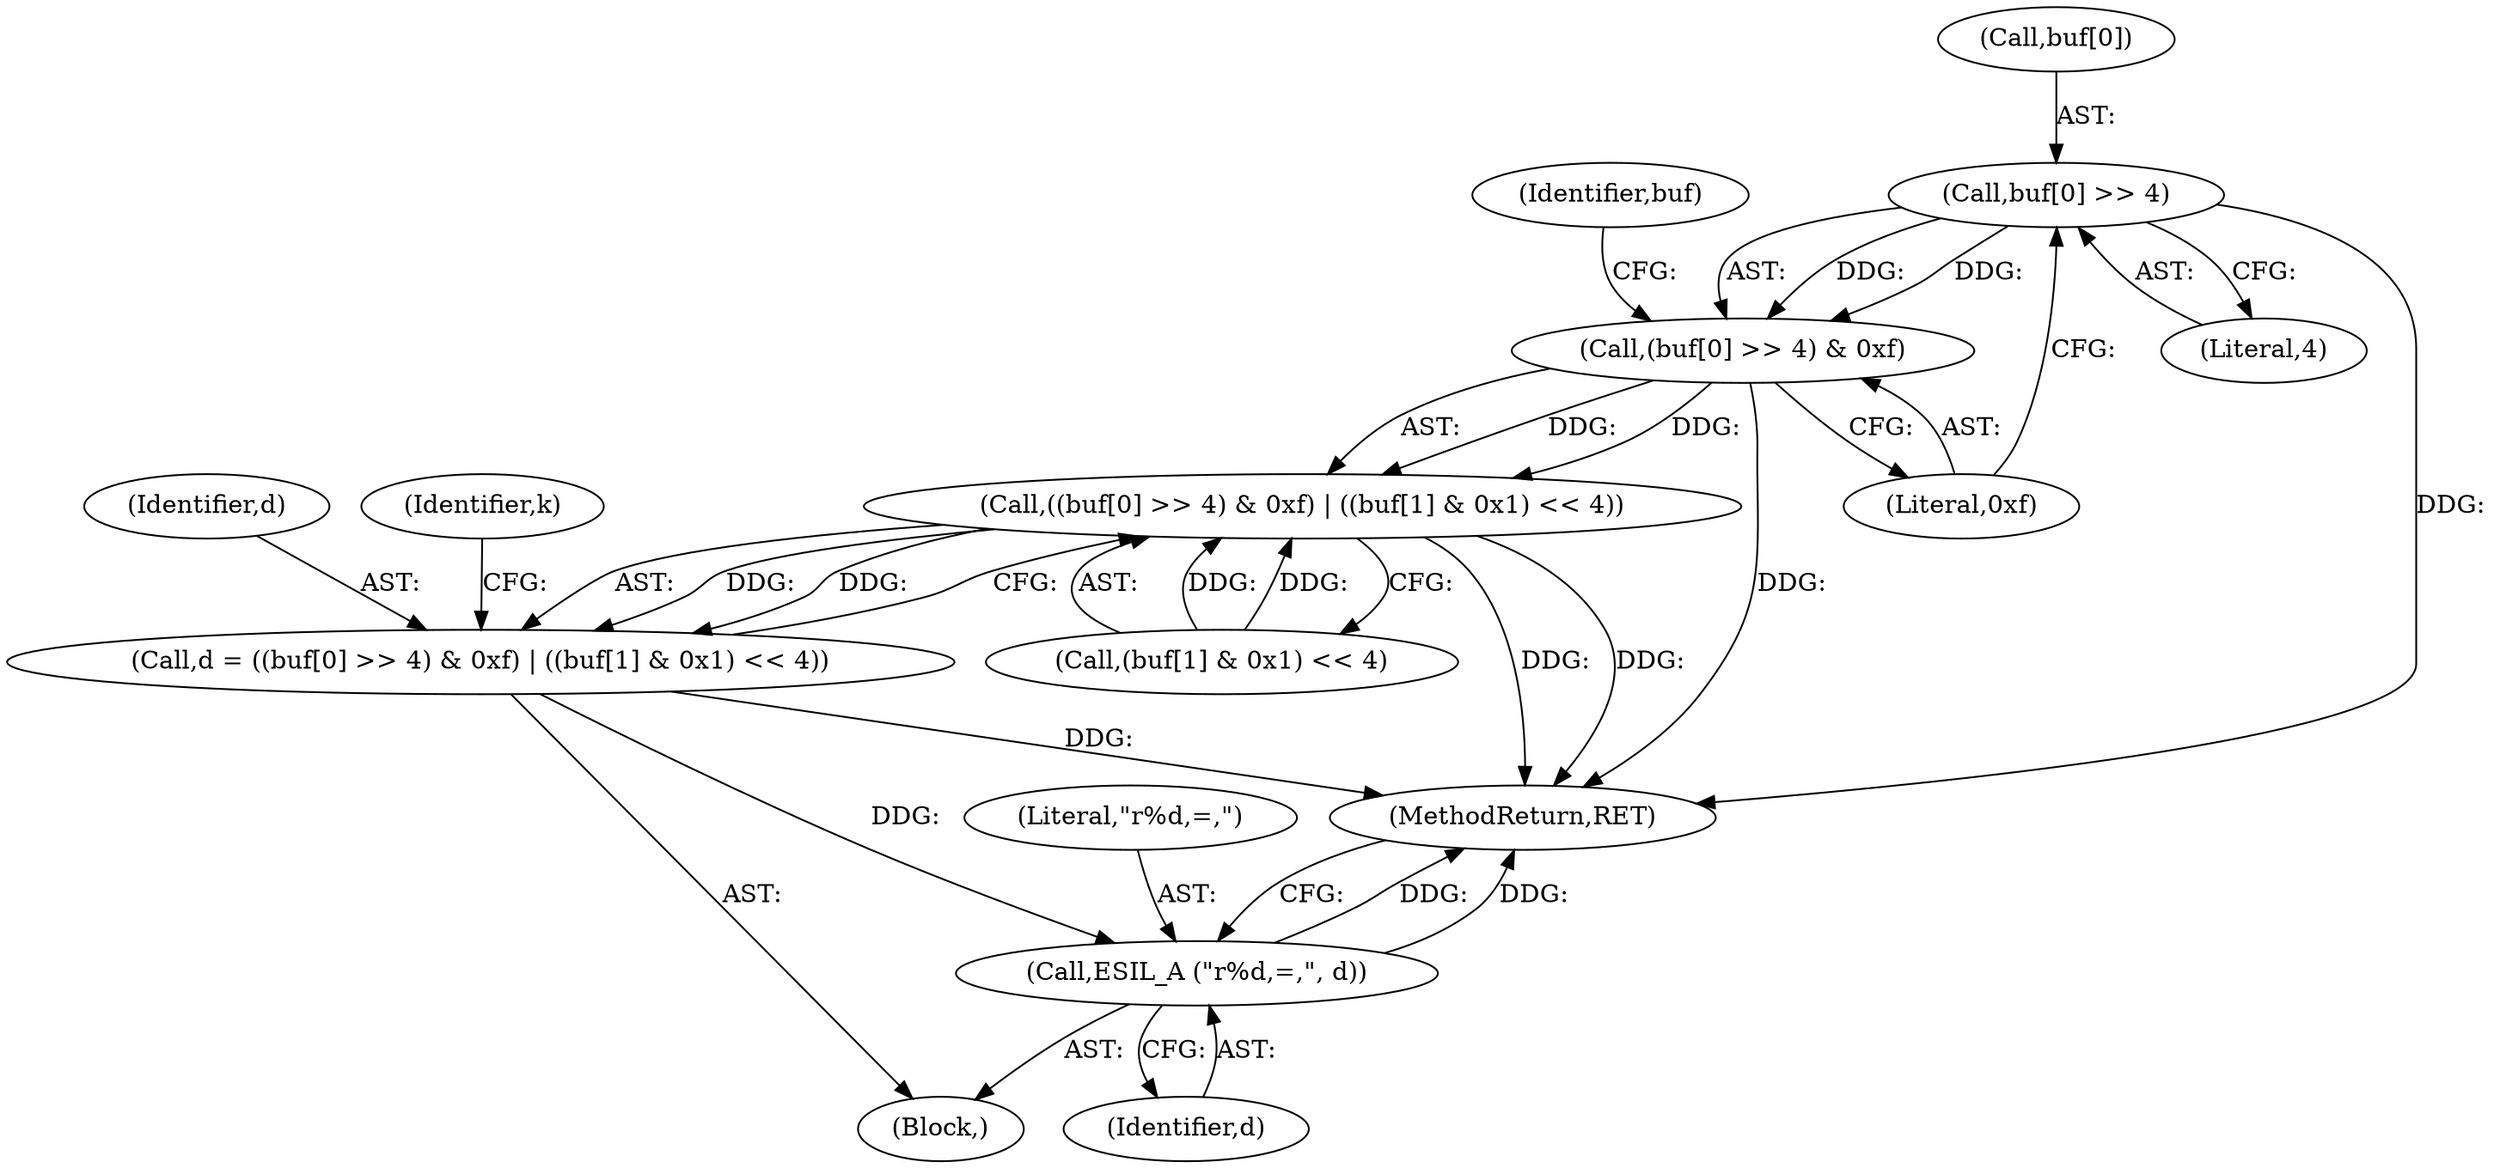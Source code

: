 digraph "0_radare2_041e53cab7ca33481ae45ecd65ad596976d78e68@array" {
"1000115" [label="(Call,buf[0] >> 4)"];
"1000114" [label="(Call,(buf[0] >> 4) & 0xf)"];
"1000113" [label="(Call,((buf[0] >> 4) & 0xf) | ((buf[1] & 0x1) << 4))"];
"1000111" [label="(Call,d = ((buf[0] >> 4) & 0xf) | ((buf[1] & 0x1) << 4))"];
"1000153" [label="(Call,ESIL_A (\"r%d,=,\", d))"];
"1000120" [label="(Literal,0xf)"];
"1000113" [label="(Call,((buf[0] >> 4) & 0xf) | ((buf[1] & 0x1) << 4))"];
"1000124" [label="(Identifier,buf)"];
"1000115" [label="(Call,buf[0] >> 4)"];
"1000111" [label="(Call,d = ((buf[0] >> 4) & 0xf) | ((buf[1] & 0x1) << 4))"];
"1000121" [label="(Call,(buf[1] & 0x1) << 4)"];
"1000119" [label="(Literal,4)"];
"1000154" [label="(Literal,\"r%d,=,\")"];
"1000112" [label="(Identifier,d)"];
"1000103" [label="(Block,)"];
"1000153" [label="(Call,ESIL_A (\"r%d,=,\", d))"];
"1000156" [label="(MethodReturn,RET)"];
"1000116" [label="(Call,buf[0])"];
"1000114" [label="(Call,(buf[0] >> 4) & 0xf)"];
"1000155" [label="(Identifier,d)"];
"1000130" [label="(Identifier,k)"];
"1000115" -> "1000114"  [label="AST: "];
"1000115" -> "1000119"  [label="CFG: "];
"1000116" -> "1000115"  [label="AST: "];
"1000119" -> "1000115"  [label="AST: "];
"1000120" -> "1000115"  [label="CFG: "];
"1000115" -> "1000156"  [label="DDG: "];
"1000115" -> "1000114"  [label="DDG: "];
"1000115" -> "1000114"  [label="DDG: "];
"1000114" -> "1000113"  [label="AST: "];
"1000114" -> "1000120"  [label="CFG: "];
"1000120" -> "1000114"  [label="AST: "];
"1000124" -> "1000114"  [label="CFG: "];
"1000114" -> "1000156"  [label="DDG: "];
"1000114" -> "1000113"  [label="DDG: "];
"1000114" -> "1000113"  [label="DDG: "];
"1000113" -> "1000111"  [label="AST: "];
"1000113" -> "1000121"  [label="CFG: "];
"1000121" -> "1000113"  [label="AST: "];
"1000111" -> "1000113"  [label="CFG: "];
"1000113" -> "1000156"  [label="DDG: "];
"1000113" -> "1000156"  [label="DDG: "];
"1000113" -> "1000111"  [label="DDG: "];
"1000113" -> "1000111"  [label="DDG: "];
"1000121" -> "1000113"  [label="DDG: "];
"1000121" -> "1000113"  [label="DDG: "];
"1000111" -> "1000103"  [label="AST: "];
"1000112" -> "1000111"  [label="AST: "];
"1000130" -> "1000111"  [label="CFG: "];
"1000111" -> "1000156"  [label="DDG: "];
"1000111" -> "1000153"  [label="DDG: "];
"1000153" -> "1000103"  [label="AST: "];
"1000153" -> "1000155"  [label="CFG: "];
"1000154" -> "1000153"  [label="AST: "];
"1000155" -> "1000153"  [label="AST: "];
"1000156" -> "1000153"  [label="CFG: "];
"1000153" -> "1000156"  [label="DDG: "];
"1000153" -> "1000156"  [label="DDG: "];
}
